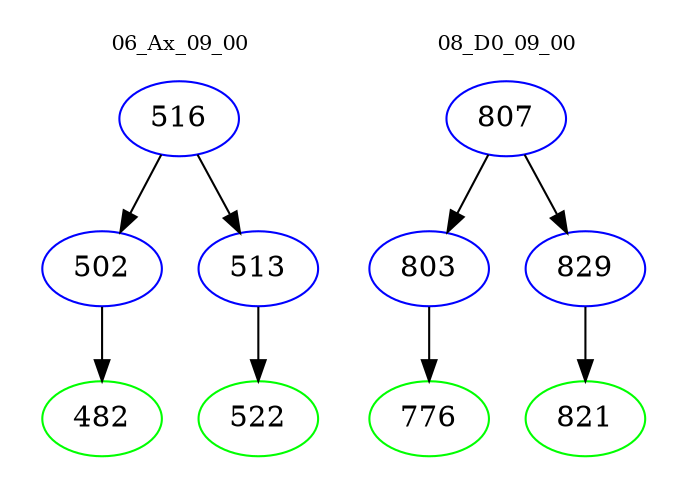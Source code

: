 digraph{
subgraph cluster_0 {
color = white
label = "06_Ax_09_00";
fontsize=10;
T0_516 [label="516", color="blue"]
T0_516 -> T0_502 [color="black"]
T0_502 [label="502", color="blue"]
T0_502 -> T0_482 [color="black"]
T0_482 [label="482", color="green"]
T0_516 -> T0_513 [color="black"]
T0_513 [label="513", color="blue"]
T0_513 -> T0_522 [color="black"]
T0_522 [label="522", color="green"]
}
subgraph cluster_1 {
color = white
label = "08_D0_09_00";
fontsize=10;
T1_807 [label="807", color="blue"]
T1_807 -> T1_803 [color="black"]
T1_803 [label="803", color="blue"]
T1_803 -> T1_776 [color="black"]
T1_776 [label="776", color="green"]
T1_807 -> T1_829 [color="black"]
T1_829 [label="829", color="blue"]
T1_829 -> T1_821 [color="black"]
T1_821 [label="821", color="green"]
}
}
